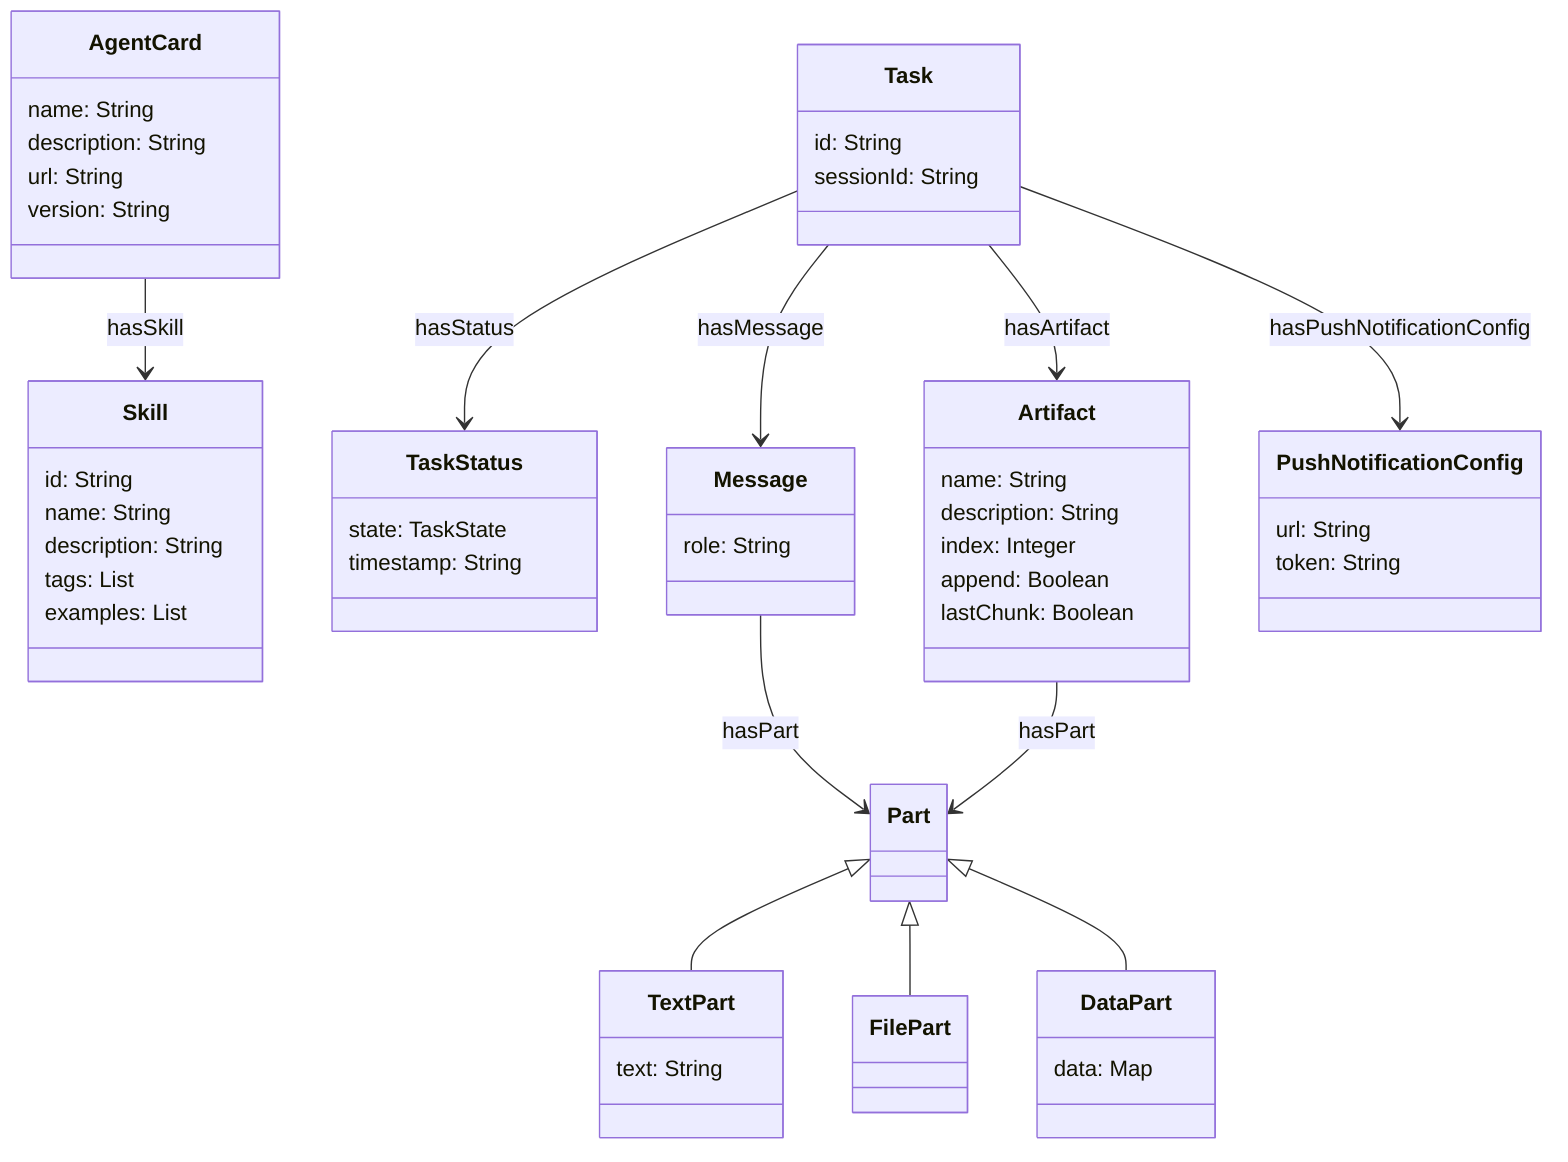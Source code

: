 classDiagram
    class AgentCard {
        name: String
        description: String
        url: String
        version: String
    }

    class Skill {
        id: String
        name: String
        description: String
        tags: List
        examples: List
    }

    class Task {
        id: String
        sessionId: String
    }

    class TaskStatus {
        state: TaskState
        timestamp: String
    }

    class Message {
        role: String
    }

    class Artifact {
        name: String
        description: String
        index: Integer
        append: Boolean
        lastChunk: Boolean
    }

    class Part

    class TextPart {
        text: String
    }

    class FilePart

    class DataPart {
        data: Map
    }

    class PushNotificationConfig {
        url: String
        token: String
    }

    AgentCard --> Skill : hasSkill
    Task --> TaskStatus : hasStatus
    Task --> Message : hasMessage
    Task --> Artifact : hasArtifact
    Message --> Part : hasPart
    Artifact --> Part : hasPart
    Task --> PushNotificationConfig : hasPushNotificationConfig

    Part <|-- TextPart
    Part <|-- FilePart
    Part <|-- DataPart